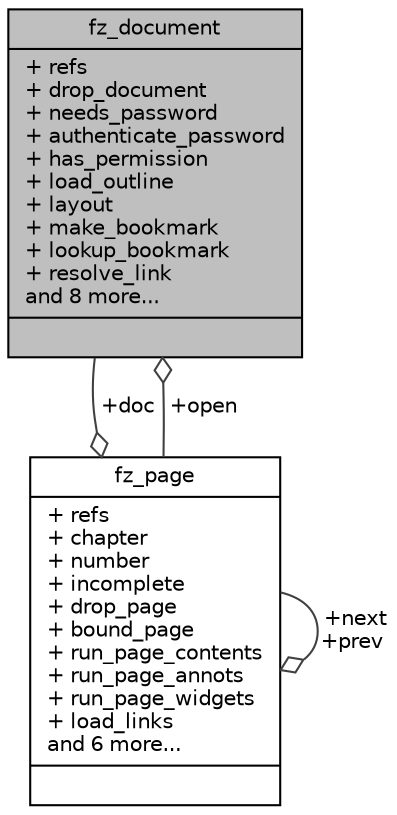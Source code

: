 digraph "fz_document"
{
 // LATEX_PDF_SIZE
  edge [fontname="Helvetica",fontsize="10",labelfontname="Helvetica",labelfontsize="10"];
  node [fontname="Helvetica",fontsize="10",shape=record];
  Node1 [label="{fz_document\n|+ refs\l+ drop_document\l+ needs_password\l+ authenticate_password\l+ has_permission\l+ load_outline\l+ layout\l+ make_bookmark\l+ lookup_bookmark\l+ resolve_link\land 8 more...\l|}",height=0.2,width=0.4,color="black", fillcolor="grey75", style="filled", fontcolor="black",tooltip=" "];
  Node2 -> Node1 [color="grey25",fontsize="10",style="solid",label=" +open" ,arrowhead="odiamond",fontname="Helvetica"];
  Node2 [label="{fz_page\n|+ refs\l+ chapter\l+ number\l+ incomplete\l+ drop_page\l+ bound_page\l+ run_page_contents\l+ run_page_annots\l+ run_page_widgets\l+ load_links\land 6 more...\l|}",height=0.2,width=0.4,color="black", fillcolor="white", style="filled",URL="$structfz__page.html",tooltip=" "];
  Node1 -> Node2 [color="grey25",fontsize="10",style="solid",label=" +doc" ,arrowhead="odiamond",fontname="Helvetica"];
  Node2 -> Node2 [color="grey25",fontsize="10",style="solid",label=" +next\n+prev" ,arrowhead="odiamond",fontname="Helvetica"];
}
